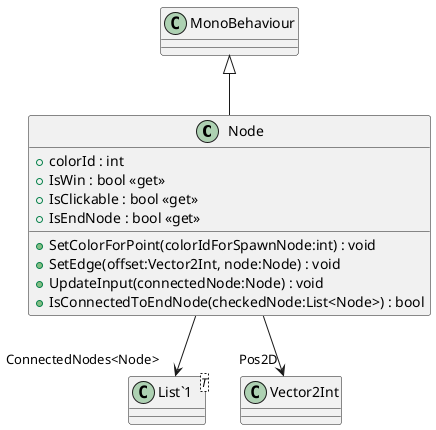@startuml
class Node {
    + colorId : int
    + IsWin : bool <<get>>
    + IsClickable : bool <<get>>
    + IsEndNode : bool <<get>>
    + SetColorForPoint(colorIdForSpawnNode:int) : void
    + SetEdge(offset:Vector2Int, node:Node) : void
    + UpdateInput(connectedNode:Node) : void
    + IsConnectedToEndNode(checkedNode:List<Node>) : bool
}
class "List`1"<T> {
}
MonoBehaviour <|-- Node
Node --> "Pos2D" Vector2Int
Node --> "ConnectedNodes<Node>" "List`1"
@enduml
